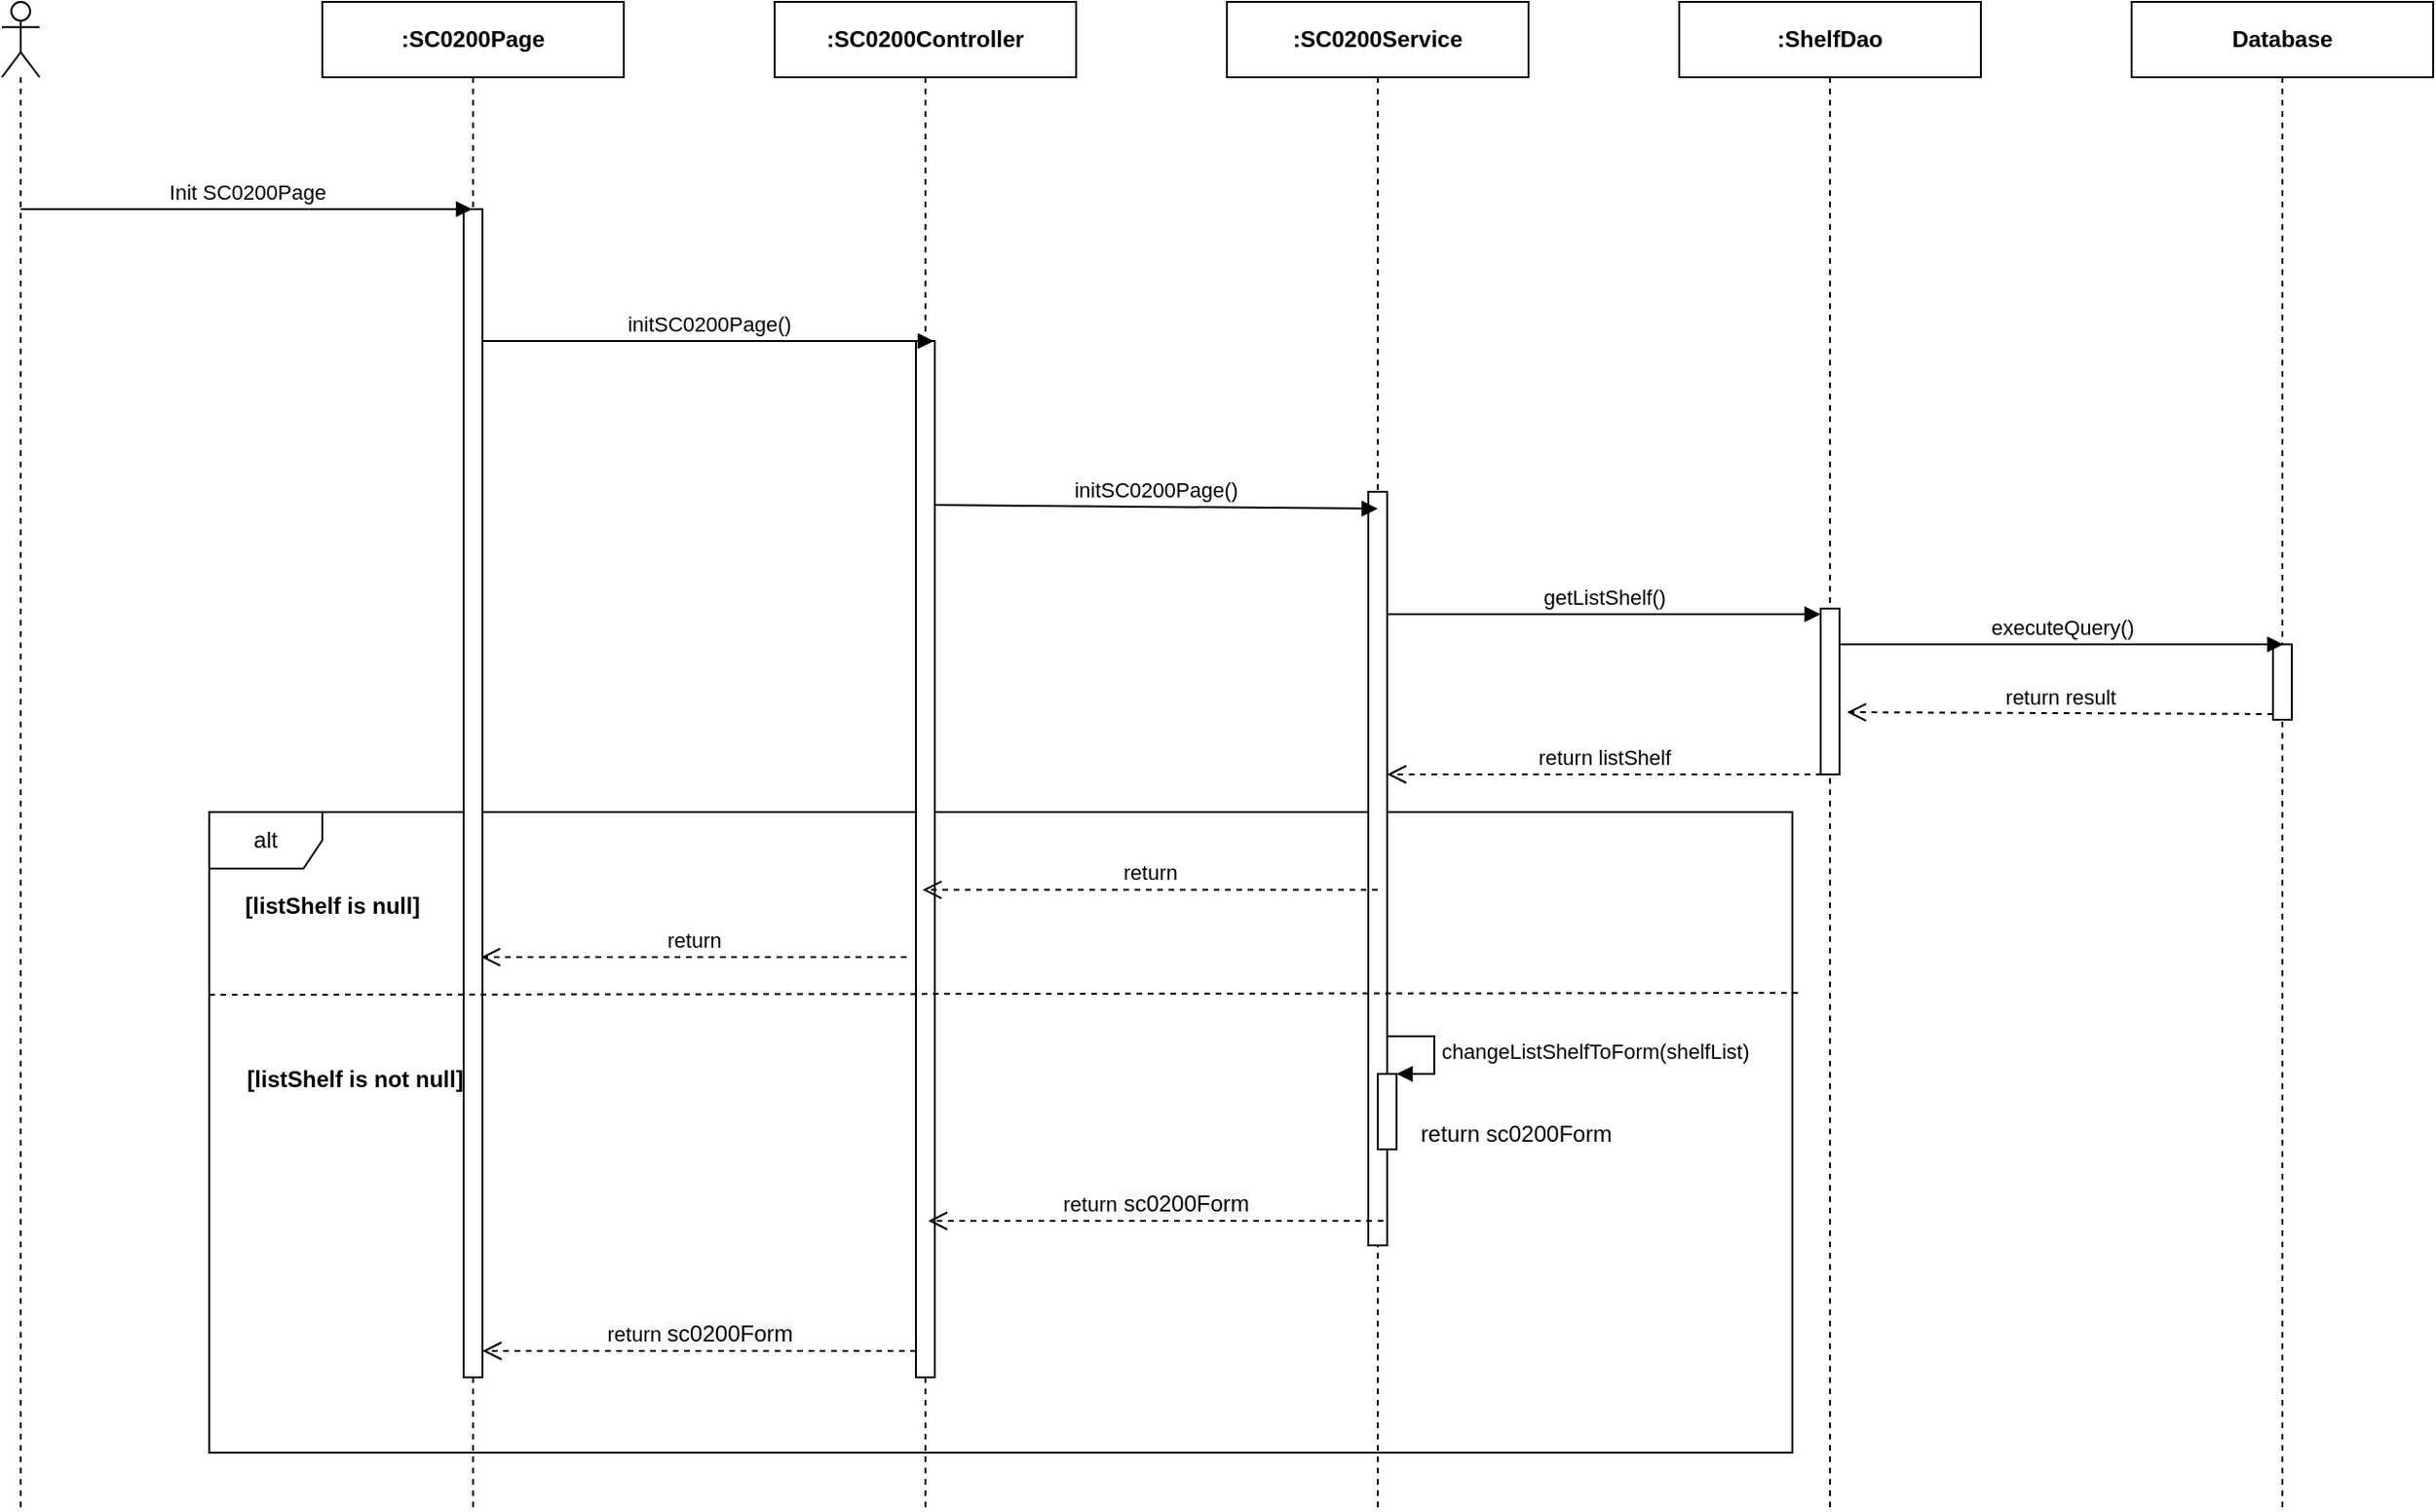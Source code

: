 <mxfile version="14.4.3" type="device" pages="4"><diagram id="6u9AhhPuHZsn4-yXV4I0" name="Ev01"><mxGraphModel dx="1707" dy="987" grid="1" gridSize="10" guides="1" tooltips="1" connect="1" arrows="1" fold="1" page="1" pageScale="1" pageWidth="850" pageHeight="1100" math="0" shadow="0"><root><mxCell id="0"/><mxCell id="1" parent="0"/><mxCell id="xqYrmrs9vCWrQtbWMsGH-1" value="alt" style="shape=umlFrame;whiteSpace=wrap;html=1;" parent="1" vertex="1"><mxGeometry x="420" y="510" width="840" height="340" as="geometry"/></mxCell><mxCell id="MI_C5SeJerDorxNqyV6Y-1" value="" style="shape=umlLifeline;participant=umlActor;perimeter=lifelinePerimeter;whiteSpace=wrap;html=1;container=1;collapsible=0;recursiveResize=0;verticalAlign=top;spacingTop=36;outlineConnect=0;" parent="1" vertex="1"><mxGeometry x="310" y="80" width="20" height="800" as="geometry"/></mxCell><mxCell id="MI_C5SeJerDorxNqyV6Y-2" value="&lt;b&gt;:SC0200Page&lt;/b&gt;" style="shape=umlLifeline;perimeter=lifelinePerimeter;whiteSpace=wrap;html=1;container=1;collapsible=0;recursiveResize=0;outlineConnect=0;" parent="1" vertex="1"><mxGeometry x="480" y="80" width="160" height="800" as="geometry"/></mxCell><mxCell id="MI_C5SeJerDorxNqyV6Y-3" value="" style="html=1;points=[];perimeter=orthogonalPerimeter;" parent="MI_C5SeJerDorxNqyV6Y-2" vertex="1"><mxGeometry x="75" y="110" width="10" height="620" as="geometry"/></mxCell><mxCell id="MI_C5SeJerDorxNqyV6Y-4" value="&lt;b&gt;:ShelfDao&lt;/b&gt;" style="shape=umlLifeline;perimeter=lifelinePerimeter;whiteSpace=wrap;html=1;container=1;collapsible=0;recursiveResize=0;outlineConnect=0;" parent="1" vertex="1"><mxGeometry x="1200" y="80" width="160" height="800" as="geometry"/></mxCell><mxCell id="MI_C5SeJerDorxNqyV6Y-5" value="" style="html=1;points=[];perimeter=orthogonalPerimeter;" parent="MI_C5SeJerDorxNqyV6Y-4" vertex="1"><mxGeometry x="75" y="322" width="10" height="88" as="geometry"/></mxCell><mxCell id="MI_C5SeJerDorxNqyV6Y-6" value="getListShelf()" style="html=1;verticalAlign=bottom;endArrow=block;entryX=0;entryY=0;" parent="MI_C5SeJerDorxNqyV6Y-4" edge="1"><mxGeometry relative="1" as="geometry"><mxPoint x="-155.5" y="325" as="sourcePoint"/><mxPoint x="75" y="325" as="targetPoint"/></mxGeometry></mxCell><mxCell id="MI_C5SeJerDorxNqyV6Y-7" value="return listShelf" style="html=1;verticalAlign=bottom;endArrow=open;dashed=1;endSize=8;exitX=0;exitY=0.95;" parent="MI_C5SeJerDorxNqyV6Y-4" edge="1"><mxGeometry relative="1" as="geometry"><mxPoint x="-155" y="410.0" as="targetPoint"/><mxPoint x="75.5" y="410" as="sourcePoint"/></mxGeometry></mxCell><mxCell id="MI_C5SeJerDorxNqyV6Y-8" value="&lt;b&gt;:&lt;/b&gt;&lt;b&gt;SC0200&lt;/b&gt;&lt;b&gt;Service&lt;/b&gt;" style="shape=umlLifeline;perimeter=lifelinePerimeter;whiteSpace=wrap;html=1;container=1;collapsible=0;recursiveResize=0;outlineConnect=0;" parent="1" vertex="1"><mxGeometry x="960" y="80" width="160" height="800" as="geometry"/></mxCell><mxCell id="MI_C5SeJerDorxNqyV6Y-9" value="" style="html=1;points=[];perimeter=orthogonalPerimeter;" parent="MI_C5SeJerDorxNqyV6Y-8" vertex="1"><mxGeometry x="75" y="260" width="10" height="400" as="geometry"/></mxCell><mxCell id="MI_C5SeJerDorxNqyV6Y-10" value="&lt;b&gt;:SC0200Controller&lt;/b&gt;" style="shape=umlLifeline;perimeter=lifelinePerimeter;whiteSpace=wrap;html=1;container=1;collapsible=0;recursiveResize=0;outlineConnect=0;" parent="1" vertex="1"><mxGeometry x="720" y="80" width="160" height="800" as="geometry"/></mxCell><mxCell id="MI_C5SeJerDorxNqyV6Y-11" value="" style="html=1;points=[];perimeter=orthogonalPerimeter;" parent="MI_C5SeJerDorxNqyV6Y-10" vertex="1"><mxGeometry x="75" y="180" width="10" height="550" as="geometry"/></mxCell><mxCell id="MI_C5SeJerDorxNqyV6Y-14" value="Init SC0200Page" style="html=1;verticalAlign=bottom;endArrow=block;" parent="1" target="MI_C5SeJerDorxNqyV6Y-2" edge="1"><mxGeometry width="80" relative="1" as="geometry"><mxPoint x="320" y="190" as="sourcePoint"/><mxPoint x="400" y="190" as="targetPoint"/></mxGeometry></mxCell><mxCell id="MI_C5SeJerDorxNqyV6Y-15" value="initSC0200Page()" style="html=1;verticalAlign=bottom;endArrow=block;" parent="1" edge="1"><mxGeometry width="80" relative="1" as="geometry"><mxPoint x="565" y="260.0" as="sourcePoint"/><mxPoint x="804.5" y="260.0" as="targetPoint"/></mxGeometry></mxCell><mxCell id="MI_C5SeJerDorxNqyV6Y-16" value="initSC0200Page()" style="html=1;verticalAlign=bottom;endArrow=block;" parent="1" edge="1"><mxGeometry relative="1" as="geometry"><mxPoint x="805" y="347.0" as="sourcePoint"/><mxPoint x="1040" y="349" as="targetPoint"/></mxGeometry></mxCell><mxCell id="MI_C5SeJerDorxNqyV6Y-17" value="return&lt;span style=&quot;font-size: 12px ; background-color: rgb(248 , 249 , 250)&quot;&gt;&amp;nbsp;&lt;/span&gt;&lt;span style=&quot;font-size: 12px ; background-color: rgb(248 , 249 , 250)&quot;&gt;sc0200Form&lt;/span&gt;" style="html=1;verticalAlign=bottom;endArrow=open;dashed=1;endSize=8;" parent="1" edge="1"><mxGeometry relative="1" as="geometry"><mxPoint x="801.5" y="727" as="targetPoint"/><mxPoint x="1043" y="727" as="sourcePoint"/></mxGeometry></mxCell><mxCell id="MI_C5SeJerDorxNqyV6Y-18" value="return&amp;nbsp;&lt;span style=&quot;font-size: 12px ; background-color: rgb(248 , 249 , 250)&quot;&gt;sc0200Form&lt;/span&gt;" style="html=1;verticalAlign=bottom;endArrow=open;dashed=1;endSize=8;exitX=0;exitY=1;exitDx=0;exitDy=0;exitPerimeter=0;" parent="1" edge="1"><mxGeometry relative="1" as="geometry"><mxPoint x="795" y="796" as="sourcePoint"/><mxPoint x="565" y="796.0" as="targetPoint"/></mxGeometry></mxCell><mxCell id="MI_C5SeJerDorxNqyV6Y-20" value="" style="html=1;points=[];perimeter=orthogonalPerimeter;" parent="1" vertex="1"><mxGeometry x="1040" y="649" width="10" height="40" as="geometry"/></mxCell><mxCell id="MI_C5SeJerDorxNqyV6Y-21" value="changeListShelfToForm(shelfList)" style="edgeStyle=orthogonalEdgeStyle;html=1;align=left;spacingLeft=2;endArrow=block;rounded=0;entryX=1;entryY=0;" parent="1" target="MI_C5SeJerDorxNqyV6Y-20" edge="1"><mxGeometry relative="1" as="geometry"><mxPoint x="1045" y="629" as="sourcePoint"/><Array as="points"><mxPoint x="1070" y="629"/></Array></mxGeometry></mxCell><mxCell id="xqYrmrs9vCWrQtbWMsGH-2" value="&lt;b&gt;Database&lt;/b&gt;" style="shape=umlLifeline;perimeter=lifelinePerimeter;whiteSpace=wrap;html=1;container=1;collapsible=0;recursiveResize=0;outlineConnect=0;" parent="1" vertex="1"><mxGeometry x="1440" y="80" width="160" height="800" as="geometry"/></mxCell><mxCell id="xqYrmrs9vCWrQtbWMsGH-3" value="" style="html=1;points=[];perimeter=orthogonalPerimeter;" parent="xqYrmrs9vCWrQtbWMsGH-2" vertex="1"><mxGeometry x="75" y="341" width="10" height="40" as="geometry"/></mxCell><mxCell id="xqYrmrs9vCWrQtbWMsGH-4" value="executeQuery()" style="html=1;verticalAlign=bottom;endArrow=block;entryX=0;entryY=0;exitX=1;exitY=0.4;exitDx=0;exitDy=0;exitPerimeter=0;" parent="1" edge="1"><mxGeometry relative="1" as="geometry"><mxPoint x="1285" y="421" as="sourcePoint"/><mxPoint x="1520.5" y="421" as="targetPoint"/></mxGeometry></mxCell><mxCell id="xqYrmrs9vCWrQtbWMsGH-5" value="return result" style="html=1;verticalAlign=bottom;endArrow=open;dashed=1;endSize=8;exitX=0;exitY=0.925;exitDx=0;exitDy=0;exitPerimeter=0;entryX=1.4;entryY=0.625;entryDx=0;entryDy=0;entryPerimeter=0;" parent="1" source="xqYrmrs9vCWrQtbWMsGH-3" target="MI_C5SeJerDorxNqyV6Y-5" edge="1"><mxGeometry relative="1" as="geometry"><mxPoint x="1300" y="454" as="targetPoint"/><mxPoint x="1509.5" y="456" as="sourcePoint"/></mxGeometry></mxCell><mxCell id="xqYrmrs9vCWrQtbWMsGH-6" value="" style="endArrow=none;dashed=1;html=1;exitX=0;exitY=0.253;exitDx=0;exitDy=0;exitPerimeter=0;entryX=1.006;entryY=0.25;entryDx=0;entryDy=0;entryPerimeter=0;" parent="1" edge="1"><mxGeometry width="50" height="50" relative="1" as="geometry"><mxPoint x="420" y="607.02" as="sourcePoint"/><mxPoint x="1265.04" y="606" as="targetPoint"/></mxGeometry></mxCell><mxCell id="xqYrmrs9vCWrQtbWMsGH-7" value="[listShelf is null]" style="text;html=1;align=center;verticalAlign=middle;resizable=0;points=[];autosize=1;fontStyle=1" parent="1" vertex="1"><mxGeometry x="430" y="550" width="110" height="20" as="geometry"/></mxCell><mxCell id="xqYrmrs9vCWrQtbWMsGH-8" value="[listShelf is not null]" style="text;html=1;align=center;verticalAlign=middle;resizable=0;points=[];autosize=1;fontStyle=1" parent="1" vertex="1"><mxGeometry x="432" y="642" width="130" height="20" as="geometry"/></mxCell><mxCell id="xqYrmrs9vCWrQtbWMsGH-9" value="return" style="html=1;verticalAlign=bottom;endArrow=open;dashed=1;endSize=8;" parent="1" edge="1"><mxGeometry relative="1" as="geometry"><mxPoint x="798.5" y="551.29" as="targetPoint"/><mxPoint x="1040" y="551.29" as="sourcePoint"/></mxGeometry></mxCell><mxCell id="xqYrmrs9vCWrQtbWMsGH-11" value="return sc0200Form" style="text;html=1;align=center;verticalAlign=middle;resizable=0;points=[];autosize=1;" parent="1" vertex="1"><mxGeometry x="1053" y="671" width="120" height="20" as="geometry"/></mxCell><mxCell id="ZrlBewj7WGxKHws0NQNT-1" value="return" style="html=1;verticalAlign=bottom;endArrow=open;dashed=1;endSize=8;" parent="1" edge="1"><mxGeometry relative="1" as="geometry"><mxPoint x="564.25" y="587.0" as="targetPoint"/><mxPoint x="790" y="587" as="sourcePoint"/></mxGeometry></mxCell></root></mxGraphModel></diagram><diagram id="5bLrO4E1Ol6JBAlqVNuv" name="Ev02"><mxGraphModel dx="2048" dy="1184" grid="1" gridSize="10" guides="1" tooltips="1" connect="1" arrows="1" fold="1" page="1" pageScale="1" pageWidth="850" pageHeight="1100" math="0" shadow="0"><root><mxCell id="L0OxymjUEK9IgIx2Xnqd-0"/><mxCell id="L0OxymjUEK9IgIx2Xnqd-1" parent="L0OxymjUEK9IgIx2Xnqd-0"/><mxCell id="L0OxymjUEK9IgIx2Xnqd-2" value="alt" style="shape=umlFrame;whiteSpace=wrap;html=1;" parent="L0OxymjUEK9IgIx2Xnqd-1" vertex="1"><mxGeometry x="240" y="300" width="1380" height="980" as="geometry"/></mxCell><mxCell id="L0OxymjUEK9IgIx2Xnqd-22" value="alt" style="shape=umlFrame;whiteSpace=wrap;html=1;" parent="L0OxymjUEK9IgIx2Xnqd-1" vertex="1"><mxGeometry x="420" y="770" width="840" height="420" as="geometry"/></mxCell><mxCell id="L0OxymjUEK9IgIx2Xnqd-3" value="" style="shape=umlLifeline;participant=umlActor;perimeter=lifelinePerimeter;whiteSpace=wrap;html=1;container=1;collapsible=0;recursiveResize=0;verticalAlign=top;spacingTop=36;outlineConnect=0;" parent="L0OxymjUEK9IgIx2Xnqd-1" vertex="1"><mxGeometry x="310" y="80" width="20" height="1200" as="geometry"/></mxCell><mxCell id="L0OxymjUEK9IgIx2Xnqd-4" value="&lt;b&gt;:SC0200Page&lt;/b&gt;" style="shape=umlLifeline;perimeter=lifelinePerimeter;whiteSpace=wrap;html=1;container=1;collapsible=0;recursiveResize=0;outlineConnect=0;" parent="L0OxymjUEK9IgIx2Xnqd-1" vertex="1"><mxGeometry x="480" y="80" width="160" height="1200" as="geometry"/></mxCell><mxCell id="L0OxymjUEK9IgIx2Xnqd-5" value="" style="html=1;points=[];perimeter=orthogonalPerimeter;" parent="L0OxymjUEK9IgIx2Xnqd-4" vertex="1"><mxGeometry x="75" y="110" width="10" height="910" as="geometry"/></mxCell><mxCell id="L0OxymjUEK9IgIx2Xnqd-6" value="&lt;b&gt;:ShelfDao&lt;/b&gt;" style="shape=umlLifeline;perimeter=lifelinePerimeter;whiteSpace=wrap;html=1;container=1;collapsible=0;recursiveResize=0;outlineConnect=0;" parent="L0OxymjUEK9IgIx2Xnqd-1" vertex="1"><mxGeometry x="1200" y="80" width="160" height="1200" as="geometry"/></mxCell><mxCell id="L0OxymjUEK9IgIx2Xnqd-7" value="" style="html=1;points=[];perimeter=orthogonalPerimeter;" parent="L0OxymjUEK9IgIx2Xnqd-6" vertex="1"><mxGeometry x="75" y="592" width="10" height="80" as="geometry"/></mxCell><mxCell id="L0OxymjUEK9IgIx2Xnqd-8" value="&lt;b&gt;:&lt;/b&gt;&lt;b&gt;SC0200&lt;/b&gt;&lt;b&gt;Service&lt;/b&gt;" style="shape=umlLifeline;perimeter=lifelinePerimeter;whiteSpace=wrap;html=1;container=1;collapsible=0;recursiveResize=0;outlineConnect=0;" parent="L0OxymjUEK9IgIx2Xnqd-1" vertex="1"><mxGeometry x="960" y="80" width="160" height="1200" as="geometry"/></mxCell><mxCell id="L0OxymjUEK9IgIx2Xnqd-9" value="" style="html=1;points=[];perimeter=orthogonalPerimeter;" parent="L0OxymjUEK9IgIx2Xnqd-8" vertex="1"><mxGeometry x="75" y="518" width="10" height="400" as="geometry"/></mxCell><mxCell id="L0OxymjUEK9IgIx2Xnqd-10" value="&lt;b&gt;:SC0200Controller&lt;/b&gt;" style="shape=umlLifeline;perimeter=lifelinePerimeter;whiteSpace=wrap;html=1;container=1;collapsible=0;recursiveResize=0;outlineConnect=0;" parent="L0OxymjUEK9IgIx2Xnqd-1" vertex="1"><mxGeometry x="720" y="80" width="160" height="1200" as="geometry"/></mxCell><mxCell id="L0OxymjUEK9IgIx2Xnqd-11" value="" style="html=1;points=[];perimeter=orthogonalPerimeter;" parent="L0OxymjUEK9IgIx2Xnqd-10" vertex="1"><mxGeometry x="75" y="438" width="10" height="582" as="geometry"/></mxCell><mxCell id="L0OxymjUEK9IgIx2Xnqd-14" value="Click Button Search" style="html=1;verticalAlign=bottom;endArrow=block;" parent="L0OxymjUEK9IgIx2Xnqd-1" target="L0OxymjUEK9IgIx2Xnqd-4" edge="1"><mxGeometry width="80" relative="1" as="geometry"><mxPoint x="320" y="190" as="sourcePoint"/><mxPoint x="400" y="190" as="targetPoint"/></mxGeometry></mxCell><mxCell id="L0OxymjUEK9IgIx2Xnqd-15" value="doSearch&lt;span style=&quot;text-align: left&quot;&gt;Shelf&lt;/span&gt;(param)" style="html=1;verticalAlign=bottom;endArrow=block;" parent="L0OxymjUEK9IgIx2Xnqd-1" edge="1"><mxGeometry width="80" relative="1" as="geometry"><mxPoint x="565" y="518.0" as="sourcePoint"/><mxPoint x="804.5" y="518.0" as="targetPoint"/></mxGeometry></mxCell><mxCell id="L0OxymjUEK9IgIx2Xnqd-16" value="doSearch&lt;span style=&quot;text-align: left&quot;&gt;Shelf&lt;/span&gt;(param)" style="html=1;verticalAlign=bottom;endArrow=block;" parent="L0OxymjUEK9IgIx2Xnqd-1" edge="1"><mxGeometry relative="1" as="geometry"><mxPoint x="805" y="599.0" as="sourcePoint"/><mxPoint x="1040" y="601" as="targetPoint"/></mxGeometry></mxCell><mxCell id="L0OxymjUEK9IgIx2Xnqd-17" value="return&amp;nbsp;&lt;span style=&quot;font-size: 12px ; background-color: rgb(248 , 249 , 250)&quot;&gt;sc0200Form&lt;/span&gt;" style="html=1;verticalAlign=bottom;endArrow=open;dashed=1;endSize=8;" parent="L0OxymjUEK9IgIx2Xnqd-1" edge="1"><mxGeometry relative="1" as="geometry"><mxPoint x="801.5" y="997.0" as="targetPoint"/><mxPoint x="1043" y="997" as="sourcePoint"/></mxGeometry></mxCell><mxCell id="L0OxymjUEK9IgIx2Xnqd-18" value="return&amp;nbsp;&lt;span style=&quot;font-size: 12px ; background-color: rgb(248 , 249 , 250)&quot;&gt;sc0200Form&lt;/span&gt;" style="html=1;verticalAlign=bottom;endArrow=open;dashed=1;endSize=8;" parent="L0OxymjUEK9IgIx2Xnqd-1" edge="1"><mxGeometry relative="1" as="geometry"><mxPoint x="800" y="1070.41" as="sourcePoint"/><mxPoint x="565" y="1070.41" as="targetPoint"/></mxGeometry></mxCell><mxCell id="L0OxymjUEK9IgIx2Xnqd-20" value="doSearch&lt;span style=&quot;text-align: left&quot;&gt;Shelf&lt;/span&gt;(param)" style="html=1;verticalAlign=bottom;endArrow=block;entryX=0;entryY=0;" parent="L0OxymjUEK9IgIx2Xnqd-1" target="L0OxymjUEK9IgIx2Xnqd-7" edge="1"><mxGeometry relative="1" as="geometry"><mxPoint x="1044.5" y="672" as="sourcePoint"/></mxGeometry></mxCell><mxCell id="L0OxymjUEK9IgIx2Xnqd-21" value="return list&lt;span style=&quot;text-align: left&quot;&gt;Shelf&lt;/span&gt;" style="html=1;verticalAlign=bottom;endArrow=open;dashed=1;endSize=8;exitX=0;exitY=0.95;" parent="L0OxymjUEK9IgIx2Xnqd-1" source="L0OxymjUEK9IgIx2Xnqd-7" edge="1"><mxGeometry relative="1" as="geometry"><mxPoint x="1044.5" y="748" as="targetPoint"/></mxGeometry></mxCell><mxCell id="L0OxymjUEK9IgIx2Xnqd-23" value="[listShelf is not null]" style="text;html=1;align=center;verticalAlign=middle;resizable=0;points=[];autosize=1;fontStyle=1" parent="L0OxymjUEK9IgIx2Xnqd-1" vertex="1"><mxGeometry x="425" y="810" width="130" height="20" as="geometry"/></mxCell><mxCell id="L0OxymjUEK9IgIx2Xnqd-24" value="" style="html=1;points=[];perimeter=orthogonalPerimeter;" parent="L0OxymjUEK9IgIx2Xnqd-1" vertex="1"><mxGeometry x="1040" y="932" width="10" height="40" as="geometry"/></mxCell><mxCell id="L0OxymjUEK9IgIx2Xnqd-25" value="changeListShelfToForm(listShelf)" style="edgeStyle=orthogonalEdgeStyle;html=1;align=left;spacingLeft=2;endArrow=block;rounded=0;entryX=1;entryY=0;" parent="L0OxymjUEK9IgIx2Xnqd-1" target="L0OxymjUEK9IgIx2Xnqd-24" edge="1"><mxGeometry relative="1" as="geometry"><mxPoint x="1045" y="912" as="sourcePoint"/><Array as="points"><mxPoint x="1070" y="912"/></Array></mxGeometry></mxCell><mxCell id="L0OxymjUEK9IgIx2Xnqd-26" value="return sc0200Form" style="text;html=1;align=center;verticalAlign=middle;resizable=0;points=[];autosize=1;" parent="L0OxymjUEK9IgIx2Xnqd-1" vertex="1"><mxGeometry x="1050" y="952" width="120" height="20" as="geometry"/></mxCell><mxCell id="L0OxymjUEK9IgIx2Xnqd-27" value="" style="html=1;points=[];perimeter=orthogonalPerimeter;" parent="L0OxymjUEK9IgIx2Xnqd-1" vertex="1"><mxGeometry x="560" y="250" width="10" height="40" as="geometry"/></mxCell><mxCell id="L0OxymjUEK9IgIx2Xnqd-28" value="checkForm()" style="edgeStyle=orthogonalEdgeStyle;html=1;align=left;spacingLeft=2;endArrow=block;rounded=0;entryX=1;entryY=0;" parent="L0OxymjUEK9IgIx2Xnqd-1" target="L0OxymjUEK9IgIx2Xnqd-27" edge="1"><mxGeometry relative="1" as="geometry"><mxPoint x="565" y="230" as="sourcePoint"/><Array as="points"><mxPoint x="590" y="230"/></Array></mxGeometry></mxCell><mxCell id="L0OxymjUEK9IgIx2Xnqd-29" value="return checkRes" style="text;html=1;align=center;verticalAlign=middle;resizable=0;points=[];autosize=1;" parent="L0OxymjUEK9IgIx2Xnqd-1" vertex="1"><mxGeometry x="570" y="250" width="100" height="20" as="geometry"/></mxCell><mxCell id="L0OxymjUEK9IgIx2Xnqd-30" value="&lt;b&gt;[checkRes is false]&lt;/b&gt;" style="text;html=1;align=center;verticalAlign=middle;resizable=0;points=[];autosize=1;" parent="L0OxymjUEK9IgIx2Xnqd-1" vertex="1"><mxGeometry x="377.5" y="318" width="120" height="20" as="geometry"/></mxCell><mxCell id="L0OxymjUEK9IgIx2Xnqd-31" value="" style="html=1;points=[];perimeter=orthogonalPerimeter;" parent="L0OxymjUEK9IgIx2Xnqd-1" vertex="1"><mxGeometry x="560" y="360" width="10" height="40" as="geometry"/></mxCell><mxCell id="L0OxymjUEK9IgIx2Xnqd-32" value="setAttribute(error,msg)" style="edgeStyle=orthogonalEdgeStyle;html=1;align=left;spacingLeft=2;endArrow=block;rounded=0;entryX=1;entryY=0;" parent="L0OxymjUEK9IgIx2Xnqd-1" target="L0OxymjUEK9IgIx2Xnqd-31" edge="1"><mxGeometry relative="1" as="geometry"><mxPoint x="565" y="340" as="sourcePoint"/><Array as="points"><mxPoint x="590" y="340"/></Array></mxGeometry></mxCell><mxCell id="L0OxymjUEK9IgIx2Xnqd-34" value="" style="endArrow=none;dashed=1;html=1;exitX=0;exitY=0.126;exitDx=0;exitDy=0;exitPerimeter=0;entryX=1.003;entryY=0.15;entryDx=0;entryDy=0;entryPerimeter=0;" parent="L0OxymjUEK9IgIx2Xnqd-1" target="L0OxymjUEK9IgIx2Xnqd-2" edge="1"><mxGeometry width="50" height="50" relative="1" as="geometry"><mxPoint x="240" y="447.36" as="sourcePoint"/><mxPoint x="1360" y="446" as="targetPoint"/></mxGeometry></mxCell><mxCell id="L0OxymjUEK9IgIx2Xnqd-35" value="&lt;b&gt;[checkRes is true]&lt;/b&gt;" style="text;html=1;align=center;verticalAlign=middle;resizable=0;points=[];autosize=1;" parent="L0OxymjUEK9IgIx2Xnqd-1" vertex="1"><mxGeometry x="377.5" y="464" width="120" height="20" as="geometry"/></mxCell><mxCell id="17tYoATZI4TuztqiLV8i-1" value="&lt;b&gt;Database&lt;/b&gt;" style="shape=umlLifeline;perimeter=lifelinePerimeter;whiteSpace=wrap;html=1;container=1;collapsible=0;recursiveResize=0;outlineConnect=0;" parent="L0OxymjUEK9IgIx2Xnqd-1" vertex="1"><mxGeometry x="1440" y="80" width="160" height="1200" as="geometry"/></mxCell><mxCell id="17tYoATZI4TuztqiLV8i-2" value="" style="html=1;points=[];perimeter=orthogonalPerimeter;" parent="17tYoATZI4TuztqiLV8i-1" vertex="1"><mxGeometry x="75" y="610" width="10" height="42" as="geometry"/></mxCell><mxCell id="17tYoATZI4TuztqiLV8i-3" value="executeQuery()" style="html=1;verticalAlign=bottom;endArrow=block;" parent="L0OxymjUEK9IgIx2Xnqd-1" target="17tYoATZI4TuztqiLV8i-1" edge="1"><mxGeometry relative="1" as="geometry"><mxPoint x="1290" y="690" as="sourcePoint"/><mxPoint x="1530" y="690" as="targetPoint"/></mxGeometry></mxCell><mxCell id="17tYoATZI4TuztqiLV8i-4" value="return result" style="html=1;verticalAlign=bottom;endArrow=open;dashed=1;endSize=8;" parent="L0OxymjUEK9IgIx2Xnqd-1" target="L0OxymjUEK9IgIx2Xnqd-7" edge="1"><mxGeometry relative="1" as="geometry"><mxPoint x="1320" y="730" as="targetPoint"/><mxPoint x="1520" y="730" as="sourcePoint"/></mxGeometry></mxCell><mxCell id="17tYoATZI4TuztqiLV8i-5" value="return" style="html=1;verticalAlign=bottom;endArrow=open;dashed=1;endSize=8;" parent="L0OxymjUEK9IgIx2Xnqd-1" edge="1"><mxGeometry relative="1" as="geometry"><mxPoint x="809" y="810" as="targetPoint"/><mxPoint x="1035.5" y="810.0" as="sourcePoint"/></mxGeometry></mxCell><mxCell id="oZlldG_rKS9Q8IAyDPne-0" value="" style="endArrow=none;dashed=1;html=1;exitX=0.001;exitY=0.267;exitDx=0;exitDy=0;exitPerimeter=0;" parent="L0OxymjUEK9IgIx2Xnqd-1" source="L0OxymjUEK9IgIx2Xnqd-22" edge="1"><mxGeometry width="50" height="50" relative="1" as="geometry"><mxPoint x="611" y="881.14" as="sourcePoint"/><mxPoint x="1260" y="880" as="targetPoint"/></mxGeometry></mxCell><mxCell id="oZlldG_rKS9Q8IAyDPne-1" value="[listShelf is null]" style="text;html=1;align=center;verticalAlign=middle;resizable=0;points=[];autosize=1;fontStyle=1" parent="L0OxymjUEK9IgIx2Xnqd-1" vertex="1"><mxGeometry x="435" y="910" width="110" height="20" as="geometry"/></mxCell><mxCell id="MxQfw25R-T2X7dPGD2Qf-0" value="return" style="html=1;verticalAlign=bottom;endArrow=open;dashed=1;endSize=8;entryX=0.943;entryY=0.736;entryDx=0;entryDy=0;entryPerimeter=0;" parent="L0OxymjUEK9IgIx2Xnqd-1" target="L0OxymjUEK9IgIx2Xnqd-5" edge="1"><mxGeometry relative="1" as="geometry"><mxPoint x="570" y="860" as="targetPoint"/><mxPoint x="796.5" y="860.0" as="sourcePoint"/></mxGeometry></mxCell></root></mxGraphModel></diagram><diagram id="OwC3btM_r7Rug0fcstJq" name="Ev03"><mxGraphModel dx="1024" dy="592" grid="1" gridSize="10" guides="1" tooltips="1" connect="1" arrows="1" fold="1" page="1" pageScale="1" pageWidth="850" pageHeight="1100" math="0" shadow="0"><root><mxCell id="EyWHicykj4gEYKDSjO68-0"/><mxCell id="EyWHicykj4gEYKDSjO68-1" parent="EyWHicykj4gEYKDSjO68-0"/><mxCell id="EyWHicykj4gEYKDSjO68-2" value="" style="shape=umlLifeline;participant=umlActor;perimeter=lifelinePerimeter;whiteSpace=wrap;html=1;container=1;collapsible=0;recursiveResize=0;verticalAlign=top;spacingTop=36;outlineConnect=0;" parent="EyWHicykj4gEYKDSjO68-1" vertex="1"><mxGeometry x="310" y="80" width="20" height="320" as="geometry"/></mxCell><mxCell id="EyWHicykj4gEYKDSjO68-3" value="&lt;b&gt;:SC0200Page&lt;/b&gt;" style="shape=umlLifeline;perimeter=lifelinePerimeter;whiteSpace=wrap;html=1;container=1;collapsible=0;recursiveResize=0;outlineConnect=0;" parent="EyWHicykj4gEYKDSjO68-1" vertex="1"><mxGeometry x="480" y="80" width="160" height="320" as="geometry"/></mxCell><mxCell id="EyWHicykj4gEYKDSjO68-4" value="" style="html=1;points=[];perimeter=orthogonalPerimeter;" parent="EyWHicykj4gEYKDSjO68-3" vertex="1"><mxGeometry x="75" y="110" width="10" height="160" as="geometry"/></mxCell><mxCell id="EyWHicykj4gEYKDSjO68-5" value="&lt;b&gt;:SC0201Page&lt;/b&gt;" style="shape=umlLifeline;perimeter=lifelinePerimeter;whiteSpace=wrap;html=1;container=1;collapsible=0;recursiveResize=0;outlineConnect=0;" parent="EyWHicykj4gEYKDSjO68-1" vertex="1"><mxGeometry x="720" y="80" width="160" height="320" as="geometry"/></mxCell><mxCell id="EyWHicykj4gEYKDSjO68-6" value="Click Shelf Item" style="html=1;verticalAlign=bottom;endArrow=block;" parent="EyWHicykj4gEYKDSjO68-1" target="EyWHicykj4gEYKDSjO68-3" edge="1"><mxGeometry width="80" relative="1" as="geometry"><mxPoint x="320" y="190" as="sourcePoint"/><mxPoint x="400" y="190" as="targetPoint"/></mxGeometry></mxCell><mxCell id="EyWHicykj4gEYKDSjO68-7" value="" style="html=1;points=[];perimeter=orthogonalPerimeter;" parent="EyWHicykj4gEYKDSjO68-1" vertex="1"><mxGeometry x="560" y="260" width="10" height="40" as="geometry"/></mxCell><mxCell id="EyWHicykj4gEYKDSjO68-8" value="getShelfId()" style="edgeStyle=orthogonalEdgeStyle;html=1;align=left;spacingLeft=2;endArrow=block;rounded=0;entryX=1;entryY=0;" parent="EyWHicykj4gEYKDSjO68-1" target="EyWHicykj4gEYKDSjO68-7" edge="1"><mxGeometry relative="1" as="geometry"><mxPoint x="565" y="240" as="sourcePoint"/><Array as="points"><mxPoint x="590" y="240"/></Array></mxGeometry></mxCell><mxCell id="EyWHicykj4gEYKDSjO68-9" value="return idShelf" style="text;html=1;align=center;verticalAlign=middle;resizable=0;points=[];autosize=1;" parent="EyWHicykj4gEYKDSjO68-1" vertex="1"><mxGeometry x="570" y="260" width="90" height="20" as="geometry"/></mxCell><mxCell id="EyWHicykj4gEYKDSjO68-10" value="changeScreen(&quot;SC0201&quot;,idShelf)" style="html=1;verticalAlign=bottom;endArrow=block;" parent="EyWHicykj4gEYKDSjO68-1" target="EyWHicykj4gEYKDSjO68-5" edge="1"><mxGeometry width="80" relative="1" as="geometry"><mxPoint x="560" y="340" as="sourcePoint"/><mxPoint x="640" y="340" as="targetPoint"/></mxGeometry></mxCell></root></mxGraphModel></diagram><diagram id="Mvf1cRwPE_rgMmTujWk8" name="Ev04"><mxGraphModel dx="1024" dy="592" grid="1" gridSize="10" guides="1" tooltips="1" connect="1" arrows="1" fold="1" page="1" pageScale="1" pageWidth="850" pageHeight="1100" math="0" shadow="0"><root><mxCell id="w516C374Z6arXQP3cnOw-0"/><mxCell id="w516C374Z6arXQP3cnOw-1" parent="w516C374Z6arXQP3cnOw-0"/><mxCell id="w516C374Z6arXQP3cnOw-2" value="" style="shape=umlLifeline;participant=umlActor;perimeter=lifelinePerimeter;whiteSpace=wrap;html=1;container=1;collapsible=0;recursiveResize=0;verticalAlign=top;spacingTop=36;outlineConnect=0;" parent="w516C374Z6arXQP3cnOw-1" vertex="1"><mxGeometry x="310" y="80" width="20" height="280" as="geometry"/></mxCell><mxCell id="w516C374Z6arXQP3cnOw-3" value="&lt;b&gt;:SC0200Page&lt;/b&gt;" style="shape=umlLifeline;perimeter=lifelinePerimeter;whiteSpace=wrap;html=1;container=1;collapsible=0;recursiveResize=0;outlineConnect=0;" parent="w516C374Z6arXQP3cnOw-1" vertex="1"><mxGeometry x="480" y="80" width="160" height="280" as="geometry"/></mxCell><mxCell id="w516C374Z6arXQP3cnOw-4" value="" style="html=1;points=[];perimeter=orthogonalPerimeter;" parent="w516C374Z6arXQP3cnOw-3" vertex="1"><mxGeometry x="75" y="110" width="10" height="90" as="geometry"/></mxCell><mxCell id="w516C374Z6arXQP3cnOw-5" value="&lt;b&gt;:SC0201Page&lt;/b&gt;" style="shape=umlLifeline;perimeter=lifelinePerimeter;whiteSpace=wrap;html=1;container=1;collapsible=0;recursiveResize=0;outlineConnect=0;" parent="w516C374Z6arXQP3cnOw-1" vertex="1"><mxGeometry x="720" y="80" width="160" height="280" as="geometry"/></mxCell><mxCell id="w516C374Z6arXQP3cnOw-6" value="Click Button Create Shelf" style="html=1;verticalAlign=bottom;endArrow=block;" parent="w516C374Z6arXQP3cnOw-1" target="w516C374Z6arXQP3cnOw-3" edge="1"><mxGeometry width="80" relative="1" as="geometry"><mxPoint x="320" y="190" as="sourcePoint"/><mxPoint x="400" y="190" as="targetPoint"/></mxGeometry></mxCell><mxCell id="w516C374Z6arXQP3cnOw-7" value="changeScreen(&quot;SC0201&quot;)" style="html=1;verticalAlign=bottom;endArrow=block;" parent="w516C374Z6arXQP3cnOw-1" edge="1"><mxGeometry width="80" relative="1" as="geometry"><mxPoint x="560" y="266" as="sourcePoint"/><mxPoint x="799.5" y="266" as="targetPoint"/></mxGeometry></mxCell></root></mxGraphModel></diagram></mxfile>